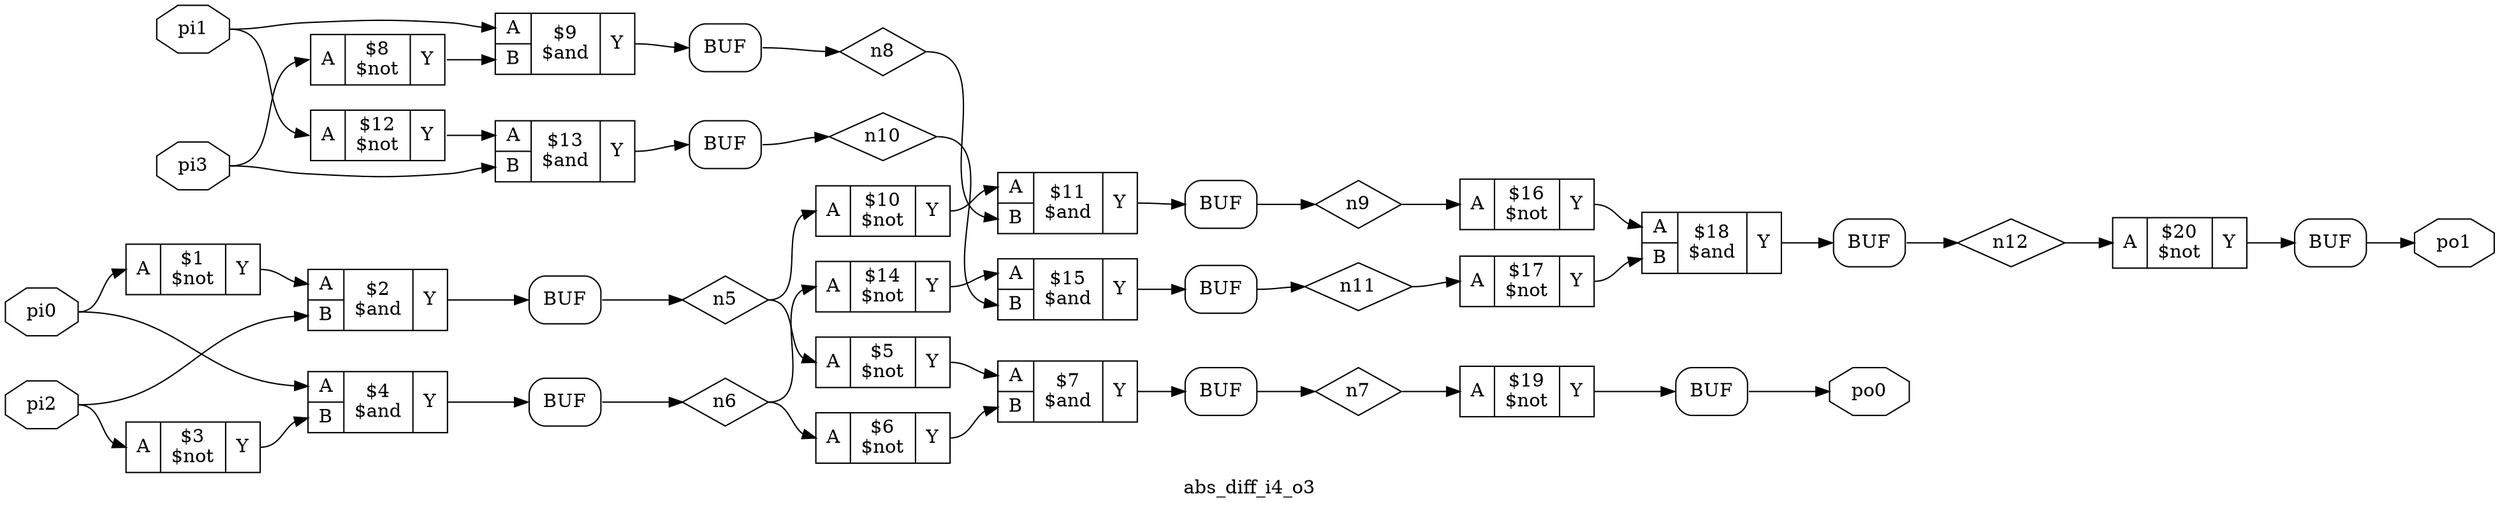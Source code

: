 digraph "abs_diff_i4_o3" {
label="abs_diff_i4_o3";
rankdir="LR";
remincross=true;
n21 [ shape=diamond, label="n12", color="black", fontcolor="black" ];
n22 [ shape=diamond, label="n11", color="black", fontcolor="black" ];
n23 [ shape=diamond, label="n10", color="black", fontcolor="black" ];
n24 [ shape=diamond, label="n9", color="black", fontcolor="black" ];
n25 [ shape=diamond, label="n8", color="black", fontcolor="black" ];
n26 [ shape=diamond, label="n7", color="black", fontcolor="black" ];
n27 [ shape=diamond, label="n6", color="black", fontcolor="black" ];
n28 [ shape=diamond, label="n5", color="black", fontcolor="black" ];
n29 [ shape=octagon, label="po1", color="black", fontcolor="black" ];
n30 [ shape=octagon, label="po0", color="black", fontcolor="black" ];
n31 [ shape=octagon, label="pi3", color="black", fontcolor="black" ];
n32 [ shape=octagon, label="pi2", color="black", fontcolor="black" ];
n33 [ shape=octagon, label="pi1", color="black", fontcolor="black" ];
n34 [ shape=octagon, label="pi0", color="black", fontcolor="black" ];
c37 [ shape=record, label="{{<p35> A}|$20\n$not|{<p36> Y}}" ];
c38 [ shape=record, label="{{<p35> A}|$19\n$not|{<p36> Y}}" ];
c40 [ shape=record, label="{{<p35> A|<p39> B}|$18\n$and|{<p36> Y}}" ];
c41 [ shape=record, label="{{<p35> A}|$17\n$not|{<p36> Y}}" ];
c42 [ shape=record, label="{{<p35> A}|$16\n$not|{<p36> Y}}" ];
c43 [ shape=record, label="{{<p35> A|<p39> B}|$15\n$and|{<p36> Y}}" ];
c44 [ shape=record, label="{{<p35> A}|$14\n$not|{<p36> Y}}" ];
c45 [ shape=record, label="{{<p35> A|<p39> B}|$13\n$and|{<p36> Y}}" ];
c46 [ shape=record, label="{{<p35> A}|$12\n$not|{<p36> Y}}" ];
c47 [ shape=record, label="{{<p35> A|<p39> B}|$11\n$and|{<p36> Y}}" ];
c48 [ shape=record, label="{{<p35> A}|$10\n$not|{<p36> Y}}" ];
c49 [ shape=record, label="{{<p35> A|<p39> B}|$9\n$and|{<p36> Y}}" ];
c50 [ shape=record, label="{{<p35> A}|$8\n$not|{<p36> Y}}" ];
c51 [ shape=record, label="{{<p35> A|<p39> B}|$7\n$and|{<p36> Y}}" ];
c52 [ shape=record, label="{{<p35> A}|$6\n$not|{<p36> Y}}" ];
c53 [ shape=record, label="{{<p35> A}|$5\n$not|{<p36> Y}}" ];
c54 [ shape=record, label="{{<p35> A|<p39> B}|$4\n$and|{<p36> Y}}" ];
c55 [ shape=record, label="{{<p35> A}|$3\n$not|{<p36> Y}}" ];
c56 [ shape=record, label="{{<p35> A|<p39> B}|$2\n$and|{<p36> Y}}" ];
c57 [ shape=record, label="{{<p35> A}|$1\n$not|{<p36> Y}}" ];
x0 [shape=box, style=rounded, label="BUF"];
x1 [shape=box, style=rounded, label="BUF"];
x2 [shape=box, style=rounded, label="BUF"];
x3 [shape=box, style=rounded, label="BUF"];
x4 [shape=box, style=rounded, label="BUF"];
x5 [shape=box, style=rounded, label="BUF"];
x6 [shape=box, style=rounded, label="BUF"];
x7 [shape=box, style=rounded, label="BUF"];
x8 [shape=box, style=rounded, label="BUF"];
x9 [shape=box, style=rounded, label="BUF"];
c37:p36:e -> x9:w:w [color="black", label=""];
c47:p36:e -> x4:w:w [color="black", label=""];
c48:p36:e -> c47:p35:w [color="black", label=""];
c49:p36:e -> x3:w:w [color="black", label=""];
c50:p36:e -> c49:p39:w [color="black", label=""];
c51:p36:e -> x2:w:w [color="black", label=""];
c52:p36:e -> c51:p39:w [color="black", label=""];
c53:p36:e -> c51:p35:w [color="black", label=""];
c54:p36:e -> x1:w:w [color="black", label=""];
c55:p36:e -> c54:p39:w [color="black", label=""];
c56:p36:e -> x0:w:w [color="black", label=""];
c38:p36:e -> x8:w:w [color="black", label=""];
c57:p36:e -> c56:p35:w [color="black", label=""];
x7:e:e -> n21:w [color="black", label=""];
n21:e -> c37:p35:w [color="black", label=""];
x6:e:e -> n22:w [color="black", label=""];
n22:e -> c41:p35:w [color="black", label=""];
x5:e:e -> n23:w [color="black", label=""];
n23:e -> c43:p39:w [color="black", label=""];
x4:e:e -> n24:w [color="black", label=""];
n24:e -> c42:p35:w [color="black", label=""];
x3:e:e -> n25:w [color="black", label=""];
n25:e -> c47:p39:w [color="black", label=""];
x2:e:e -> n26:w [color="black", label=""];
n26:e -> c38:p35:w [color="black", label=""];
x1:e:e -> n27:w [color="black", label=""];
n27:e -> c44:p35:w [color="black", label=""];
n27:e -> c52:p35:w [color="black", label=""];
x0:e:e -> n28:w [color="black", label=""];
n28:e -> c48:p35:w [color="black", label=""];
n28:e -> c53:p35:w [color="black", label=""];
x9:e:e -> n29:w [color="black", label=""];
c40:p36:e -> x7:w:w [color="black", label=""];
x8:e:e -> n30:w [color="black", label=""];
n31:e -> c45:p39:w [color="black", label=""];
n31:e -> c50:p35:w [color="black", label=""];
n32:e -> c55:p35:w [color="black", label=""];
n32:e -> c56:p39:w [color="black", label=""];
n33:e -> c46:p35:w [color="black", label=""];
n33:e -> c49:p35:w [color="black", label=""];
n34:e -> c54:p35:w [color="black", label=""];
n34:e -> c57:p35:w [color="black", label=""];
c41:p36:e -> c40:p39:w [color="black", label=""];
c42:p36:e -> c40:p35:w [color="black", label=""];
c43:p36:e -> x6:w:w [color="black", label=""];
c44:p36:e -> c43:p35:w [color="black", label=""];
c45:p36:e -> x5:w:w [color="black", label=""];
c46:p36:e -> c45:p35:w [color="black", label=""];
}
